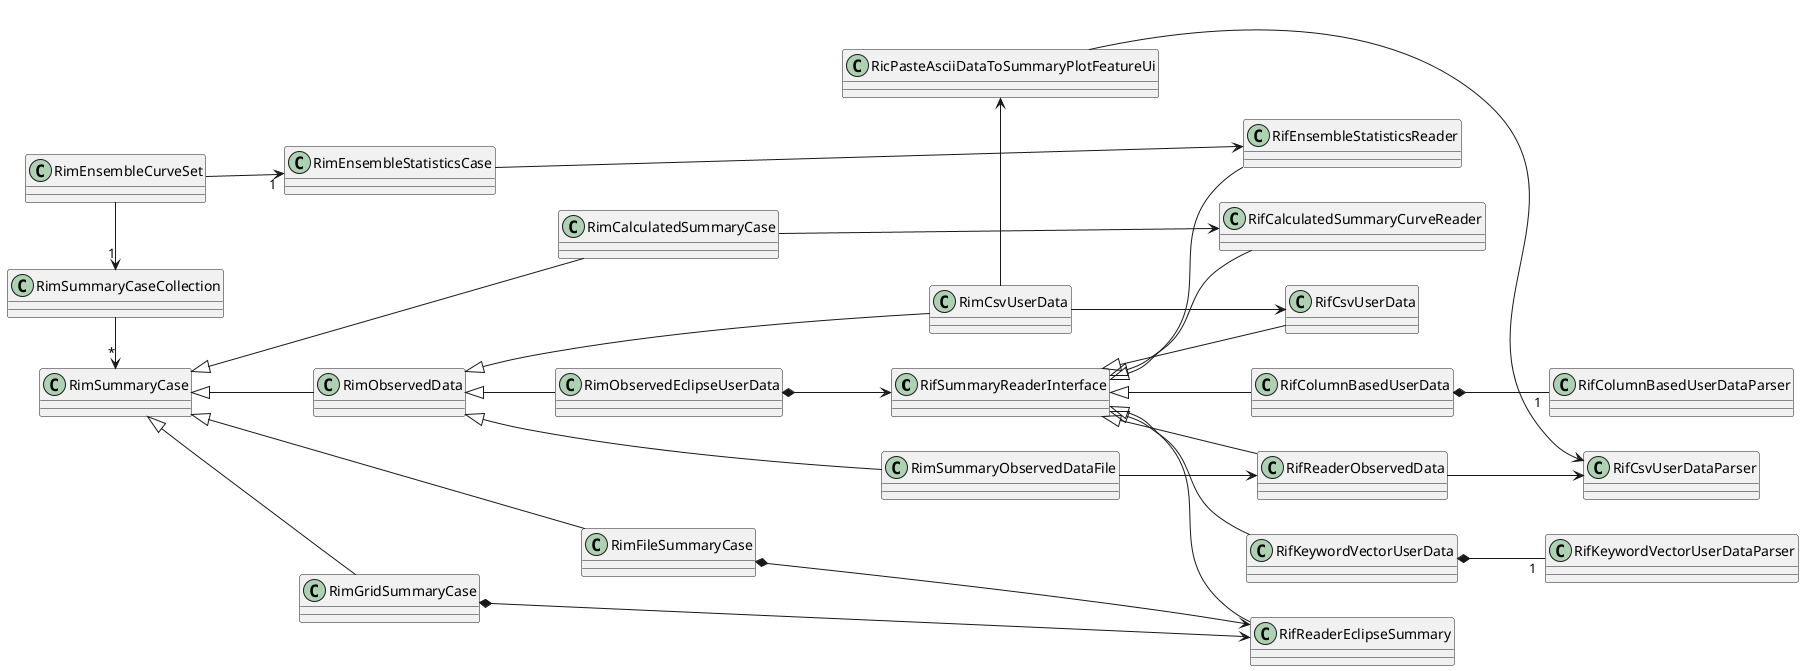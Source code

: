@startuml
left to right direction


RifSummaryReaderInterface <|-- RifCalculatedSummaryCurveReader
RifSummaryReaderInterface <|-- RifColumnBasedUserData
RifSummaryReaderInterface <|-- RifCsvUserData
RifSummaryReaderInterface <|-- RifKeywordVectorUserData
RifSummaryReaderInterface <|-- RifReaderEclipseSummary
RifSummaryReaderInterface <|-- RifReaderObservedData
RifSummaryReaderInterface <|-- RifEnsembleStatisticsReader

RifColumnBasedUserData *-- "1" RifColumnBasedUserDataParser
RifKeywordVectorUserData *-- "1" RifKeywordVectorUserDataParser
RifReaderObservedData --> RifCsvUserDataParser

RimSummaryCaseCollection -> "*" RimSummaryCase

RimSummaryCase <|-- RimCalculatedSummaryCase
RimSummaryCase <|-- RimFileSummaryCase
RimSummaryCase <|-- RimGridSummaryCase
RimSummaryCase <|-- RimObservedData

RimObservedData <|-- RimObservedEclipseUserData
RimObservedData <|-- RimCsvUserData
RimObservedData <|-- RimSummaryObservedDataFile

RimCalculatedSummaryCase --> RifCalculatedSummaryCurveReader

RimSummaryObservedDataFile --> RifReaderObservedData

RimObservedEclipseUserData *--> RifSummaryReaderInterface

RimCsvUserData -> RicPasteAsciiDataToSummaryPlotFeatureUi
RimCsvUserData --> RifCsvUserData

RimFileSummaryCase *--> RifReaderEclipseSummary
RimGridSummaryCase *--> RifReaderEclipseSummary

RicPasteAsciiDataToSummaryPlotFeatureUi --> RifCsvUserDataParser

RimEnsembleCurveSet -> "1" RimSummaryCaseCollection

RimEnsembleCurveSet --> "1" RimEnsembleStatisticsCase
RimEnsembleStatisticsCase --> RifEnsembleStatisticsReader

@enduml
